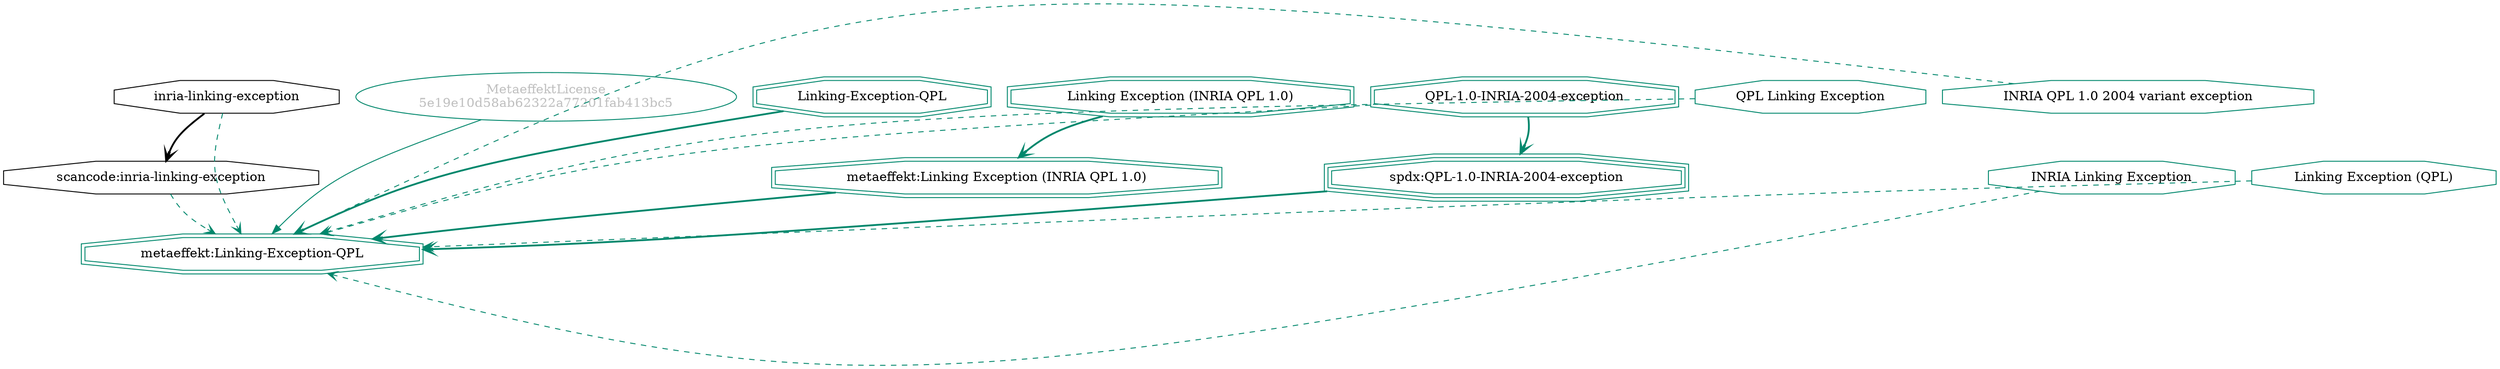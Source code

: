 strict digraph {
    node [shape=box];
    graph [splines=curved];
    17517 [label="scancode:inria-linking-exception"
          ,shape=octagon];
    17518 [label="inria-linking-exception"
          ,shape=octagon];
    44432 [label="MetaeffektLicense\n5e19e10d58ab62322a77201fab413bc5"
          ,fontcolor=gray
          ,color="#00876c"
          ,fillcolor="beige;1"
          ,shape=ellipse];
    44433 [label="metaeffekt:Linking-Exception-QPL"
          ,color="#00876c"
          ,shape=doubleoctagon];
    44434 [label="Linking-Exception-QPL"
          ,color="#00876c"
          ,shape=doubleoctagon];
    44435 [label="metaeffekt:Linking Exception (INRIA QPL 1.0)"
          ,color="#00876c"
          ,shape=doubleoctagon];
    44436 [label="Linking Exception (INRIA QPL 1.0)"
          ,color="#00876c"
          ,shape=doubleoctagon];
    44437 [label="spdx:QPL-1.0-INRIA-2004-exception"
          ,color="#00876c"
          ,shape=tripleoctagon];
    44438 [label="QPL-1.0-INRIA-2004-exception"
          ,color="#00876c"
          ,shape=doubleoctagon];
    44439 [label="QPL Linking Exception"
          ,color="#00876c"
          ,shape=octagon];
    44440 [label="INRIA QPL 1.0 2004 variant exception"
          ,color="#00876c"
          ,shape=octagon];
    44441 [label="INRIA Linking Exception"
          ,color="#00876c"
          ,shape=octagon];
    44442 [label="Linking Exception (QPL)"
          ,color="#00876c"
          ,shape=octagon];
    17517 -> 44433 [style=dashed
                   ,arrowhead=vee
                   ,weight=0.5
                   ,color="#00876c"];
    17518 -> 17517 [style=bold
                   ,arrowhead=vee
                   ,weight=0.7];
    17518 -> 44433 [style=dashed
                   ,arrowhead=vee
                   ,weight=0.5
                   ,color="#00876c"];
    44432 -> 44433 [weight=0.5
                   ,color="#00876c"];
    44434 -> 44433 [style=bold
                   ,arrowhead=vee
                   ,weight=0.7
                   ,color="#00876c"];
    44434 -> 44433 [style=bold
                   ,arrowhead=vee
                   ,weight=0.7
                   ,color="#00876c"];
    44435 -> 44433 [style=bold
                   ,arrowhead=vee
                   ,weight=0.7
                   ,color="#00876c"];
    44436 -> 44435 [style=bold
                   ,arrowhead=vee
                   ,weight=0.7
                   ,color="#00876c"];
    44437 -> 44433 [style=bold
                   ,arrowhead=vee
                   ,weight=0.7
                   ,color="#00876c"];
    44438 -> 44433 [style=dashed
                   ,arrowhead=vee
                   ,weight=0.5
                   ,color="#00876c"];
    44438 -> 44437 [style=bold
                   ,arrowhead=vee
                   ,weight=0.7
                   ,color="#00876c"];
    44439 -> 44433 [style=dashed
                   ,arrowhead=vee
                   ,weight=0.5
                   ,color="#00876c"];
    44440 -> 44433 [style=dashed
                   ,arrowhead=vee
                   ,weight=0.5
                   ,color="#00876c"];
    44441 -> 44433 [style=dashed
                   ,arrowhead=vee
                   ,weight=0.5
                   ,color="#00876c"];
    44442 -> 44433 [style=dashed
                   ,arrowhead=vee
                   ,weight=0.5
                   ,color="#00876c"];
}

